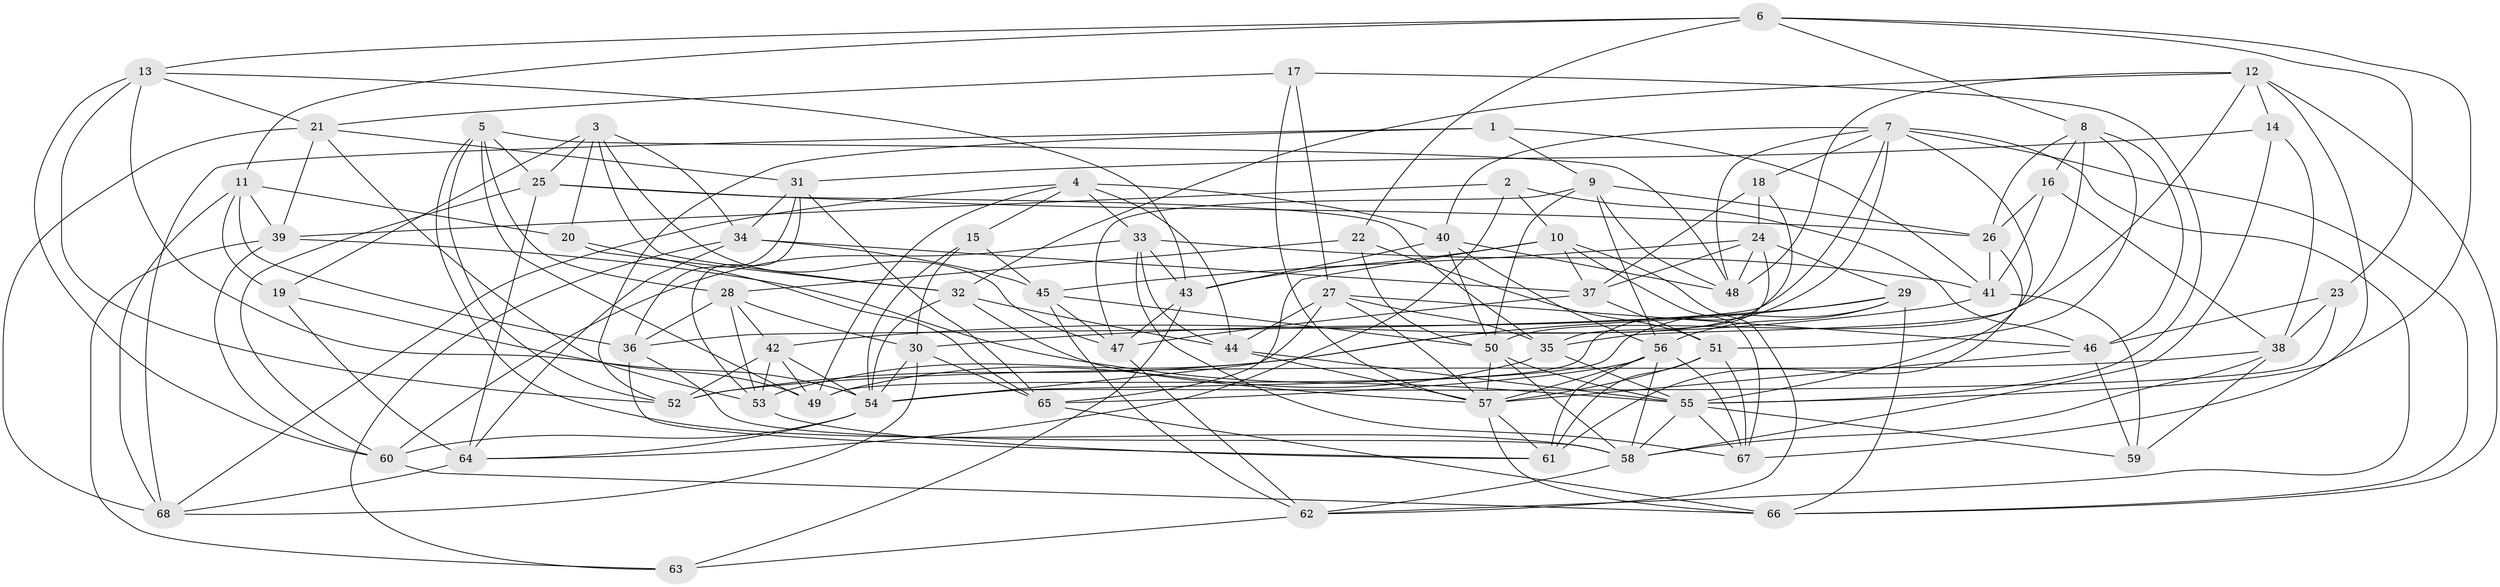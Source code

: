 // original degree distribution, {4: 1.0}
// Generated by graph-tools (version 1.1) at 2025/50/03/09/25 03:50:48]
// undirected, 68 vertices, 201 edges
graph export_dot {
graph [start="1"]
  node [color=gray90,style=filled];
  1;
  2;
  3;
  4;
  5;
  6;
  7;
  8;
  9;
  10;
  11;
  12;
  13;
  14;
  15;
  16;
  17;
  18;
  19;
  20;
  21;
  22;
  23;
  24;
  25;
  26;
  27;
  28;
  29;
  30;
  31;
  32;
  33;
  34;
  35;
  36;
  37;
  38;
  39;
  40;
  41;
  42;
  43;
  44;
  45;
  46;
  47;
  48;
  49;
  50;
  51;
  52;
  53;
  54;
  55;
  56;
  57;
  58;
  59;
  60;
  61;
  62;
  63;
  64;
  65;
  66;
  67;
  68;
  1 -- 9 [weight=1.0];
  1 -- 41 [weight=1.0];
  1 -- 52 [weight=1.0];
  1 -- 68 [weight=1.0];
  2 -- 10 [weight=1.0];
  2 -- 39 [weight=1.0];
  2 -- 46 [weight=1.0];
  2 -- 64 [weight=1.0];
  3 -- 19 [weight=1.0];
  3 -- 20 [weight=1.0];
  3 -- 25 [weight=1.0];
  3 -- 32 [weight=1.0];
  3 -- 34 [weight=1.0];
  3 -- 47 [weight=1.0];
  4 -- 15 [weight=1.0];
  4 -- 33 [weight=1.0];
  4 -- 40 [weight=1.0];
  4 -- 44 [weight=1.0];
  4 -- 49 [weight=1.0];
  4 -- 68 [weight=1.0];
  5 -- 25 [weight=1.0];
  5 -- 28 [weight=1.0];
  5 -- 48 [weight=1.0];
  5 -- 49 [weight=1.0];
  5 -- 52 [weight=1.0];
  5 -- 58 [weight=1.0];
  6 -- 8 [weight=1.0];
  6 -- 11 [weight=1.0];
  6 -- 13 [weight=1.0];
  6 -- 22 [weight=1.0];
  6 -- 23 [weight=1.0];
  6 -- 55 [weight=1.0];
  7 -- 18 [weight=1.0];
  7 -- 36 [weight=1.0];
  7 -- 40 [weight=1.0];
  7 -- 48 [weight=1.0];
  7 -- 49 [weight=1.0];
  7 -- 61 [weight=1.0];
  7 -- 62 [weight=1.0];
  7 -- 66 [weight=1.0];
  8 -- 16 [weight=1.0];
  8 -- 26 [weight=1.0];
  8 -- 35 [weight=1.0];
  8 -- 46 [weight=1.0];
  8 -- 51 [weight=1.0];
  9 -- 26 [weight=1.0];
  9 -- 47 [weight=1.0];
  9 -- 48 [weight=1.0];
  9 -- 50 [weight=1.0];
  9 -- 56 [weight=1.0];
  10 -- 37 [weight=1.0];
  10 -- 43 [weight=1.0];
  10 -- 62 [weight=1.0];
  10 -- 65 [weight=1.0];
  10 -- 67 [weight=1.0];
  11 -- 19 [weight=1.0];
  11 -- 20 [weight=1.0];
  11 -- 36 [weight=1.0];
  11 -- 39 [weight=1.0];
  11 -- 68 [weight=1.0];
  12 -- 14 [weight=1.0];
  12 -- 32 [weight=1.0];
  12 -- 48 [weight=1.0];
  12 -- 50 [weight=1.0];
  12 -- 66 [weight=1.0];
  12 -- 67 [weight=1.0];
  13 -- 21 [weight=1.0];
  13 -- 43 [weight=1.0];
  13 -- 52 [weight=1.0];
  13 -- 54 [weight=1.0];
  13 -- 60 [weight=1.0];
  14 -- 31 [weight=1.0];
  14 -- 38 [weight=1.0];
  14 -- 58 [weight=1.0];
  15 -- 30 [weight=1.0];
  15 -- 45 [weight=1.0];
  15 -- 54 [weight=1.0];
  16 -- 26 [weight=1.0];
  16 -- 38 [weight=1.0];
  16 -- 41 [weight=1.0];
  17 -- 21 [weight=1.0];
  17 -- 27 [weight=1.0];
  17 -- 55 [weight=1.0];
  17 -- 57 [weight=1.0];
  18 -- 24 [weight=1.0];
  18 -- 37 [weight=1.0];
  18 -- 53 [weight=1.0];
  19 -- 49 [weight=1.0];
  19 -- 64 [weight=1.0];
  20 -- 32 [weight=1.0];
  20 -- 65 [weight=1.0];
  21 -- 31 [weight=1.0];
  21 -- 39 [weight=1.0];
  21 -- 53 [weight=1.0];
  21 -- 68 [weight=1.0];
  22 -- 28 [weight=1.0];
  22 -- 50 [weight=1.0];
  22 -- 51 [weight=1.0];
  23 -- 38 [weight=1.0];
  23 -- 46 [weight=1.0];
  23 -- 54 [weight=1.0];
  24 -- 29 [weight=1.0];
  24 -- 35 [weight=1.0];
  24 -- 37 [weight=1.0];
  24 -- 45 [weight=1.0];
  24 -- 48 [weight=1.0];
  25 -- 26 [weight=1.0];
  25 -- 35 [weight=1.0];
  25 -- 60 [weight=1.0];
  25 -- 64 [weight=1.0];
  26 -- 41 [weight=1.0];
  26 -- 55 [weight=1.0];
  27 -- 35 [weight=1.0];
  27 -- 44 [weight=1.0];
  27 -- 46 [weight=1.0];
  27 -- 54 [weight=1.0];
  27 -- 57 [weight=1.0];
  28 -- 30 [weight=1.0];
  28 -- 36 [weight=1.0];
  28 -- 42 [weight=1.0];
  28 -- 53 [weight=1.0];
  29 -- 30 [weight=1.0];
  29 -- 52 [weight=1.0];
  29 -- 54 [weight=1.0];
  29 -- 56 [weight=1.0];
  29 -- 66 [weight=1.0];
  30 -- 54 [weight=1.0];
  30 -- 65 [weight=1.0];
  30 -- 68 [weight=1.0];
  31 -- 34 [weight=1.0];
  31 -- 36 [weight=1.0];
  31 -- 53 [weight=1.0];
  31 -- 65 [weight=1.0];
  32 -- 44 [weight=1.0];
  32 -- 54 [weight=1.0];
  32 -- 57 [weight=1.0];
  33 -- 41 [weight=1.0];
  33 -- 43 [weight=1.0];
  33 -- 44 [weight=1.0];
  33 -- 60 [weight=1.0];
  33 -- 67 [weight=1.0];
  34 -- 37 [weight=1.0];
  34 -- 45 [weight=1.0];
  34 -- 63 [weight=1.0];
  34 -- 64 [weight=1.0];
  35 -- 49 [weight=1.0];
  35 -- 55 [weight=1.0];
  36 -- 58 [weight=1.0];
  36 -- 61 [weight=1.0];
  37 -- 47 [weight=1.0];
  37 -- 51 [weight=1.0];
  38 -- 52 [weight=1.0];
  38 -- 58 [weight=1.0];
  38 -- 59 [weight=1.0];
  39 -- 55 [weight=1.0];
  39 -- 60 [weight=1.0];
  39 -- 63 [weight=1.0];
  40 -- 43 [weight=1.0];
  40 -- 48 [weight=1.0];
  40 -- 50 [weight=1.0];
  40 -- 56 [weight=1.0];
  41 -- 42 [weight=1.0];
  41 -- 59 [weight=1.0];
  42 -- 49 [weight=1.0];
  42 -- 52 [weight=1.0];
  42 -- 53 [weight=1.0];
  42 -- 54 [weight=1.0];
  43 -- 47 [weight=1.0];
  43 -- 63 [weight=1.0];
  44 -- 55 [weight=1.0];
  44 -- 57 [weight=1.0];
  45 -- 47 [weight=1.0];
  45 -- 50 [weight=1.0];
  45 -- 62 [weight=1.0];
  46 -- 57 [weight=1.0];
  46 -- 59 [weight=1.0];
  47 -- 62 [weight=1.0];
  50 -- 55 [weight=1.0];
  50 -- 57 [weight=1.0];
  50 -- 58 [weight=1.0];
  51 -- 57 [weight=1.0];
  51 -- 61 [weight=1.0];
  51 -- 67 [weight=1.0];
  53 -- 61 [weight=1.0];
  54 -- 60 [weight=1.0];
  54 -- 64 [weight=1.0];
  55 -- 58 [weight=1.0];
  55 -- 59 [weight=1.0];
  55 -- 67 [weight=1.0];
  56 -- 57 [weight=1.0];
  56 -- 58 [weight=1.0];
  56 -- 61 [weight=1.0];
  56 -- 65 [weight=1.0];
  56 -- 67 [weight=1.0];
  57 -- 61 [weight=1.0];
  57 -- 66 [weight=1.0];
  58 -- 62 [weight=1.0];
  60 -- 66 [weight=1.0];
  62 -- 63 [weight=1.0];
  64 -- 68 [weight=1.0];
  65 -- 66 [weight=1.0];
}
